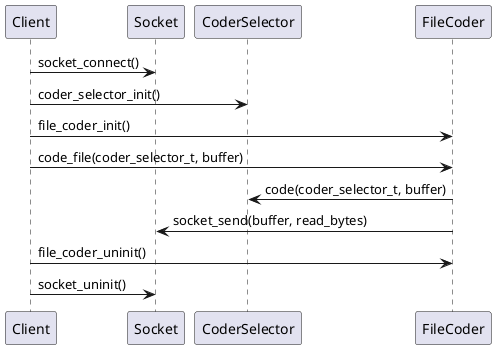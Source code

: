 @startuml client_send
    Client -> Socket : socket_connect()
    Client -> CoderSelector : coder_selector_init()
    Client -> FileCoder : file_coder_init()
    Client -> FileCoder: code_file(coder_selector_t, buffer)
    FileCoder -> CoderSelector : code(coder_selector_t, buffer)
    FileCoder -> Socket : socket_send(buffer, read_bytes)
    Client -> FileCoder : file_coder_uninit()
    Client -> Socket : socket_uninit()
    
@enduml

